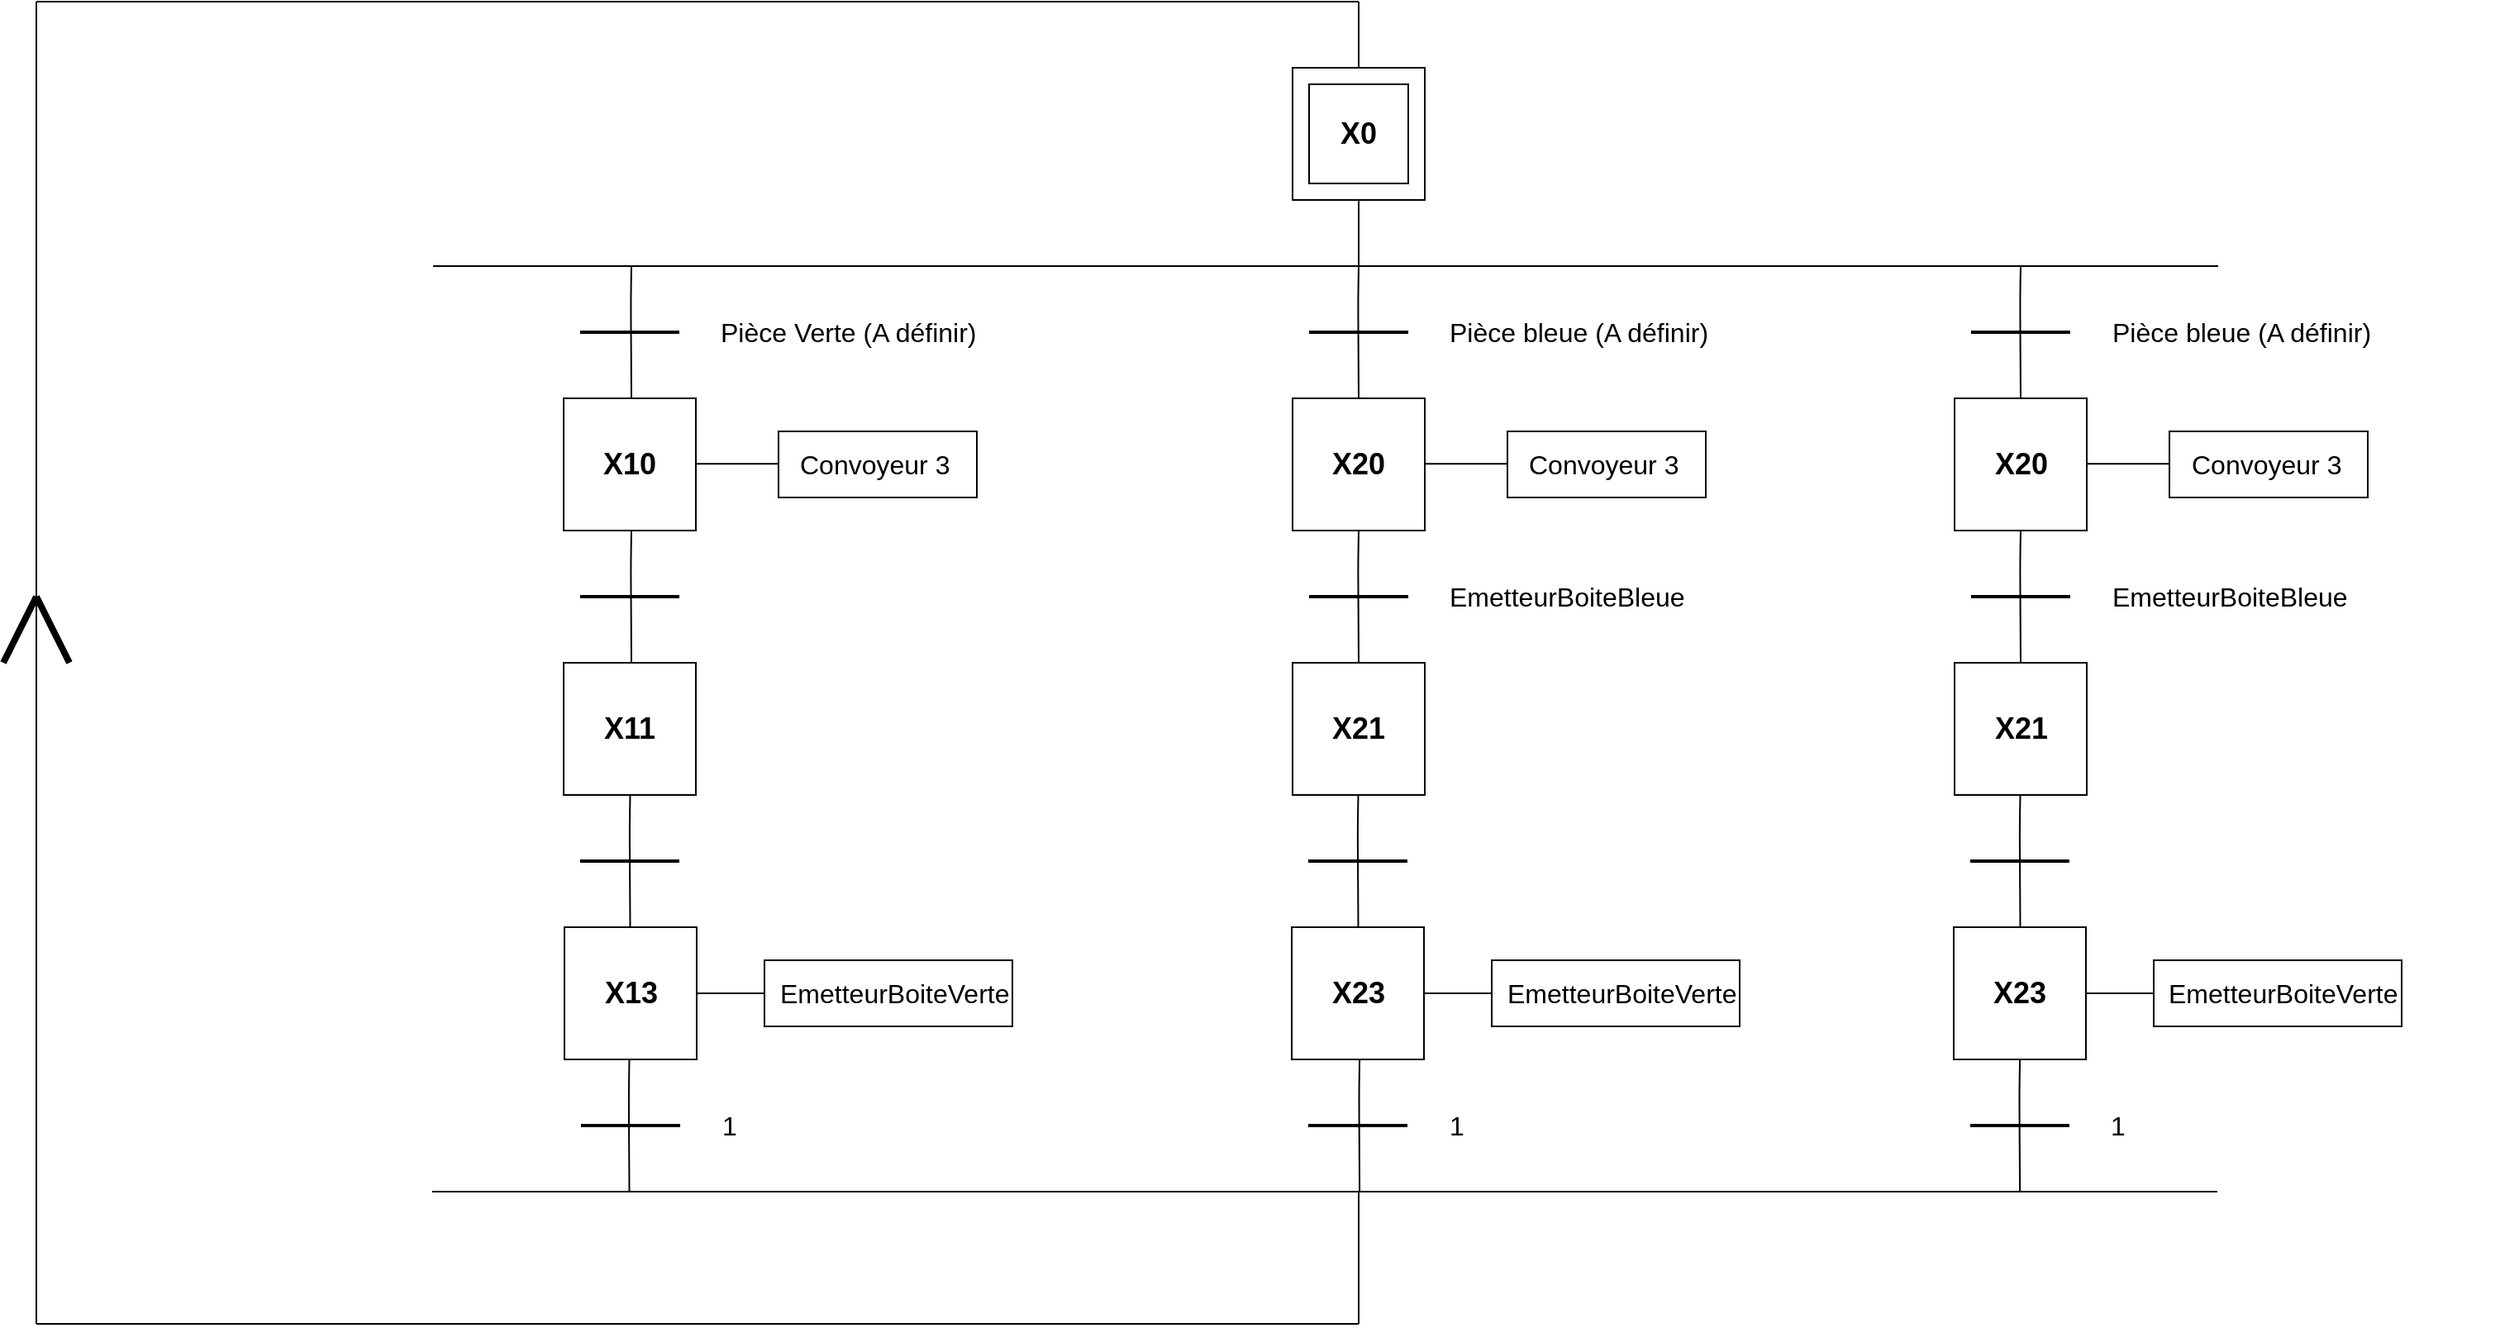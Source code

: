 <mxfile version="12.9.11" type="github"><diagram id="6RGJtID552MHEYvlB7BP" name="Page-1"><mxGraphModel dx="2903" dy="2265" grid="1" gridSize="10" guides="1" tooltips="1" connect="1" arrows="1" fold="1" page="1" pageScale="1" pageWidth="827" pageHeight="1169" math="0" shadow="0"><root><object label="" id="0"><mxCell/></object><mxCell id="1" parent="0"/><mxCell id="uFdm-P2WvE3M775zOYVF-7" value="" style="rounded=0;whiteSpace=wrap;html=1;fillColor=none;gradientColor=none;" parent="1" vertex="1"><mxGeometry x="9.0" y="-860" width="120" height="40" as="geometry"/></mxCell><mxCell id="pG-HJHoj7xEh51rD5Gyk-8" value="" style="group" parent="1" vertex="1" connectable="0"><mxGeometry x="320" y="-1080" width="80" height="80" as="geometry"/></mxCell><mxCell id="pG-HJHoj7xEh51rD5Gyk-7" value="" style="whiteSpace=wrap;html=1;aspect=fixed;" parent="pG-HJHoj7xEh51rD5Gyk-8" vertex="1"><mxGeometry width="80" height="80" as="geometry"/></mxCell><mxCell id="pG-HJHoj7xEh51rD5Gyk-1" value="" style="whiteSpace=wrap;html=1;aspect=fixed;" parent="pG-HJHoj7xEh51rD5Gyk-8" vertex="1"><mxGeometry x="10" y="10" width="60" height="60" as="geometry"/></mxCell><mxCell id="pG-HJHoj7xEh51rD5Gyk-20" value="&lt;font size=&quot;1&quot;&gt;&lt;b style=&quot;font-size: 18px&quot;&gt;X0&lt;/b&gt;&lt;/font&gt;" style="text;html=1;strokeColor=none;fillColor=none;align=center;verticalAlign=middle;whiteSpace=wrap;rounded=0;" parent="pG-HJHoj7xEh51rD5Gyk-8" vertex="1"><mxGeometry x="20" y="30" width="40" height="20" as="geometry"/></mxCell><mxCell id="pG-HJHoj7xEh51rD5Gyk-28" value="" style="endArrow=none;html=1;strokeWidth=1;exitX=0.5;exitY=0;exitDx=0;exitDy=0;" parent="1" source="pG-HJHoj7xEh51rD5Gyk-7" edge="1"><mxGeometry width="50" height="50" relative="1" as="geometry"><mxPoint x="362" y="-1090" as="sourcePoint"/><mxPoint x="360" y="-1120" as="targetPoint"/></mxGeometry></mxCell><mxCell id="pG-HJHoj7xEh51rD5Gyk-30" value="" style="endArrow=none;html=1;strokeWidth=1;" parent="1" edge="1"><mxGeometry width="50" height="50" relative="1" as="geometry"><mxPoint x="-440" y="-1120" as="sourcePoint"/><mxPoint x="360" y="-1120" as="targetPoint"/></mxGeometry></mxCell><mxCell id="pG-HJHoj7xEh51rD5Gyk-56" value="" style="endArrow=none;html=1;strokeWidth=1;entryX=0.5;entryY=1;entryDx=0;entryDy=0;" parent="1" edge="1"><mxGeometry width="50" height="50" relative="1" as="geometry"><mxPoint x="360" y="-960" as="sourcePoint"/><mxPoint x="360" y="-1000" as="targetPoint"/></mxGeometry></mxCell><mxCell id="pG-HJHoj7xEh51rD5Gyk-58" value="" style="endArrow=none;html=1;strokeWidth=1;" parent="1" edge="1"><mxGeometry width="50" height="50" relative="1" as="geometry"><mxPoint x="-200" y="-960" as="sourcePoint"/><mxPoint x="880" y="-960" as="targetPoint"/></mxGeometry></mxCell><mxCell id="pG-HJHoj7xEh51rD5Gyk-59" value="" style="endArrow=none;html=1;entryX=0.5;entryY=1;entryDx=0;entryDy=0;exitX=0.5;exitY=0;exitDx=0;exitDy=0;" parent="1" edge="1"><mxGeometry width="50" height="50" relative="1" as="geometry"><mxPoint x="-80" y="-880" as="sourcePoint"/><mxPoint x="-80" y="-960" as="targetPoint"/><Array as="points"><mxPoint x="-80.34" y="-940"/></Array></mxGeometry></mxCell><mxCell id="pG-HJHoj7xEh51rD5Gyk-60" value="" style="whiteSpace=wrap;html=1;aspect=fixed;" parent="1" vertex="1"><mxGeometry x="-121.0" y="-880" width="80" height="80" as="geometry"/></mxCell><mxCell id="pG-HJHoj7xEh51rD5Gyk-61" value="" style="endArrow=none;html=1;strokeWidth=2;" parent="1" edge="1"><mxGeometry width="50" height="50" relative="1" as="geometry"><mxPoint x="-111" y="-920" as="sourcePoint"/><mxPoint x="-51" y="-920" as="targetPoint"/></mxGeometry></mxCell><mxCell id="pG-HJHoj7xEh51rD5Gyk-62" value="" style="endArrow=none;html=1;entryX=0.5;entryY=1;entryDx=0;entryDy=0;exitX=0.5;exitY=0;exitDx=0;exitDy=0;" parent="1" edge="1"><mxGeometry width="50" height="50" relative="1" as="geometry"><mxPoint x="-80" y="-720" as="sourcePoint"/><mxPoint x="-80" y="-800" as="targetPoint"/><Array as="points"><mxPoint x="-80.34" y="-780"/></Array></mxGeometry></mxCell><mxCell id="pG-HJHoj7xEh51rD5Gyk-63" value="" style="whiteSpace=wrap;html=1;aspect=fixed;" parent="1" vertex="1"><mxGeometry x="-121.0" y="-720" width="80" height="80" as="geometry"/></mxCell><mxCell id="pG-HJHoj7xEh51rD5Gyk-64" value="" style="endArrow=none;html=1;strokeWidth=2;" parent="1" edge="1"><mxGeometry width="50" height="50" relative="1" as="geometry"><mxPoint x="-111" y="-760" as="sourcePoint"/><mxPoint x="-51" y="-760" as="targetPoint"/></mxGeometry></mxCell><mxCell id="pG-HJHoj7xEh51rD5Gyk-65" value="&lt;font size=&quot;1&quot;&gt;&lt;b style=&quot;font-size: 18px&quot;&gt;X10&lt;/b&gt;&lt;/font&gt;" style="text;html=1;strokeColor=none;fillColor=none;align=center;verticalAlign=middle;whiteSpace=wrap;rounded=0;" parent="1" vertex="1"><mxGeometry x="-101" y="-850" width="40" height="20" as="geometry"/></mxCell><mxCell id="pG-HJHoj7xEh51rD5Gyk-66" value="&lt;font size=&quot;1&quot;&gt;&lt;b style=&quot;font-size: 18px&quot;&gt;X11&lt;/b&gt;&lt;/font&gt;" style="text;html=1;strokeColor=none;fillColor=none;align=center;verticalAlign=middle;whiteSpace=wrap;rounded=0;" parent="1" vertex="1"><mxGeometry x="-101" y="-690" width="40" height="20" as="geometry"/></mxCell><mxCell id="pG-HJHoj7xEh51rD5Gyk-67" value="&lt;font style=&quot;font-size: 16px&quot;&gt;Pièce Verte (A définir)&lt;/font&gt;" style="text;html=1;strokeColor=none;fillColor=none;align=left;verticalAlign=middle;whiteSpace=wrap;rounded=0;" parent="1" vertex="1"><mxGeometry x="-28" y="-930" width="188" height="20" as="geometry"/></mxCell><mxCell id="pG-HJHoj7xEh51rD5Gyk-68" value="" style="endArrow=none;html=1;strokeWidth=1;" parent="1" edge="1"><mxGeometry width="50" height="50" relative="1" as="geometry"><mxPoint x="-41" y="-840.34" as="sourcePoint"/><mxPoint x="9" y="-840.34" as="targetPoint"/></mxGeometry></mxCell><mxCell id="pG-HJHoj7xEh51rD5Gyk-70" value="" style="endArrow=none;html=1;entryX=0.5;entryY=1;entryDx=0;entryDy=0;exitX=0.5;exitY=0;exitDx=0;exitDy=0;" parent="1" source="pG-HJHoj7xEh51rD5Gyk-71" edge="1"><mxGeometry width="50" height="50" relative="1" as="geometry"><mxPoint x="360" y="-920" as="sourcePoint"/><mxPoint x="360" y="-960" as="targetPoint"/><Array as="points"><mxPoint x="359.66" y="-940"/></Array></mxGeometry></mxCell><mxCell id="pG-HJHoj7xEh51rD5Gyk-71" value="" style="whiteSpace=wrap;html=1;aspect=fixed;" parent="1" vertex="1"><mxGeometry x="320.0" y="-880" width="80" height="80" as="geometry"/></mxCell><mxCell id="pG-HJHoj7xEh51rD5Gyk-72" value="" style="endArrow=none;html=1;strokeWidth=2;" parent="1" edge="1"><mxGeometry width="50" height="50" relative="1" as="geometry"><mxPoint x="330" y="-920" as="sourcePoint"/><mxPoint x="390" y="-920" as="targetPoint"/></mxGeometry></mxCell><mxCell id="pG-HJHoj7xEh51rD5Gyk-73" value="" style="endArrow=none;html=1;entryX=0.5;entryY=1;entryDx=0;entryDy=0;exitX=0.5;exitY=0;exitDx=0;exitDy=0;" parent="1" source="pG-HJHoj7xEh51rD5Gyk-74" edge="1"><mxGeometry width="50" height="50" relative="1" as="geometry"><mxPoint x="360" y="-760" as="sourcePoint"/><mxPoint x="360" y="-800" as="targetPoint"/><Array as="points"><mxPoint x="359.66" y="-780"/></Array></mxGeometry></mxCell><mxCell id="pG-HJHoj7xEh51rD5Gyk-74" value="" style="whiteSpace=wrap;html=1;aspect=fixed;" parent="1" vertex="1"><mxGeometry x="320.0" y="-720" width="80" height="80" as="geometry"/></mxCell><mxCell id="pG-HJHoj7xEh51rD5Gyk-75" value="" style="endArrow=none;html=1;strokeWidth=2;" parent="1" edge="1"><mxGeometry width="50" height="50" relative="1" as="geometry"><mxPoint x="330" y="-760" as="sourcePoint"/><mxPoint x="390" y="-760" as="targetPoint"/></mxGeometry></mxCell><mxCell id="pG-HJHoj7xEh51rD5Gyk-76" value="&lt;font size=&quot;1&quot;&gt;&lt;b style=&quot;font-size: 18px&quot;&gt;X20&lt;/b&gt;&lt;/font&gt;" style="text;html=1;strokeColor=none;fillColor=none;align=center;verticalAlign=middle;whiteSpace=wrap;rounded=0;" parent="1" vertex="1"><mxGeometry x="340" y="-850" width="40" height="20" as="geometry"/></mxCell><mxCell id="pG-HJHoj7xEh51rD5Gyk-77" value="&lt;font size=&quot;1&quot;&gt;&lt;b style=&quot;font-size: 18px&quot;&gt;X21&lt;/b&gt;&lt;/font&gt;" style="text;html=1;strokeColor=none;fillColor=none;align=center;verticalAlign=middle;whiteSpace=wrap;rounded=0;" parent="1" vertex="1"><mxGeometry x="340" y="-690" width="40" height="20" as="geometry"/></mxCell><mxCell id="pG-HJHoj7xEh51rD5Gyk-78" value="&lt;font style=&quot;font-size: 16px&quot;&gt;Pièce bleue (A définir)&lt;br&gt;&lt;/font&gt;" style="text;html=1;strokeColor=none;fillColor=none;align=left;verticalAlign=middle;whiteSpace=wrap;rounded=0;" parent="1" vertex="1"><mxGeometry x="413" y="-930" width="236" height="20" as="geometry"/></mxCell><mxCell id="pG-HJHoj7xEh51rD5Gyk-79" value="" style="endArrow=none;html=1;strokeWidth=1;" parent="1" edge="1"><mxGeometry width="50" height="50" relative="1" as="geometry"><mxPoint x="400" y="-840.34" as="sourcePoint"/><mxPoint x="450" y="-840.34" as="targetPoint"/></mxGeometry></mxCell><mxCell id="pG-HJHoj7xEh51rD5Gyk-80" value="&lt;font style=&quot;font-size: 16px&quot;&gt;EmetteurBoiteBleue&lt;br&gt;&lt;/font&gt;" style="text;html=1;strokeColor=none;fillColor=none;align=left;verticalAlign=middle;whiteSpace=wrap;rounded=0;" parent="1" vertex="1"><mxGeometry x="413" y="-770" width="236" height="20" as="geometry"/></mxCell><mxCell id="pG-HJHoj7xEh51rD5Gyk-81" value="" style="endArrow=none;html=1;strokeWidth=1;" parent="1" edge="1"><mxGeometry width="50" height="50" relative="1" as="geometry"><mxPoint x="-440" y="-320" as="sourcePoint"/><mxPoint x="-440" y="-1120" as="targetPoint"/></mxGeometry></mxCell><mxCell id="pG-HJHoj7xEh51rD5Gyk-82" value="" style="endArrow=none;html=1;strokeWidth=4;" parent="1" edge="1"><mxGeometry width="50" height="50" relative="1" as="geometry"><mxPoint x="-460" y="-720" as="sourcePoint"/><mxPoint x="-440" y="-760" as="targetPoint"/></mxGeometry></mxCell><mxCell id="pG-HJHoj7xEh51rD5Gyk-83" value="" style="endArrow=none;html=1;strokeWidth=4;" parent="1" edge="1"><mxGeometry width="50" height="50" relative="1" as="geometry"><mxPoint x="-420" y="-720" as="sourcePoint"/><mxPoint x="-440" y="-760" as="targetPoint"/></mxGeometry></mxCell><mxCell id="uFdm-P2WvE3M775zOYVF-6" value="&lt;font style=&quot;font-size: 16px&quot;&gt;Convoyeur 3&lt;/font&gt;" style="text;html=1;strokeColor=none;fillColor=none;align=left;verticalAlign=middle;whiteSpace=wrap;rounded=0;" parent="1" vertex="1"><mxGeometry x="20" y="-850" width="100" height="20" as="geometry"/></mxCell><mxCell id="uFdm-P2WvE3M775zOYVF-46" value="" style="endArrow=none;html=1;strokeWidth=1;" parent="1" edge="1"><mxGeometry width="50" height="50" relative="1" as="geometry"><mxPoint x="-200.5" y="-400" as="sourcePoint"/><mxPoint x="879.5" y="-400" as="targetPoint"/></mxGeometry></mxCell><mxCell id="uFdm-P2WvE3M775zOYVF-75" value="&lt;font style=&quot;font-size: 16px&quot;&gt;&lt;br&gt;&lt;/font&gt;" style="text;html=1;strokeColor=none;fillColor=none;align=left;verticalAlign=middle;whiteSpace=wrap;rounded=0;" parent="1" vertex="1"><mxGeometry x="412.5" y="-450" width="106" height="20" as="geometry"/></mxCell><mxCell id="Xxqxk4Q40JCaoxF1TCv4-13" value="" style="rounded=0;whiteSpace=wrap;html=1;fillColor=none;gradientColor=none;" parent="1" vertex="1"><mxGeometry x="450.0" y="-860" width="120" height="40" as="geometry"/></mxCell><mxCell id="Xxqxk4Q40JCaoxF1TCv4-14" value="&lt;font style=&quot;font-size: 16px&quot;&gt;Convoyeur 3&lt;/font&gt;" style="text;html=1;strokeColor=none;fillColor=none;align=left;verticalAlign=middle;whiteSpace=wrap;rounded=0;" parent="1" vertex="1"><mxGeometry x="461" y="-850" width="100" height="20" as="geometry"/></mxCell><mxCell id="Xxqxk4Q40JCaoxF1TCv4-51" value="" style="whiteSpace=wrap;html=1;aspect=fixed;" parent="1" vertex="1"><mxGeometry x="-120.5" y="-560" width="80" height="80" as="geometry"/></mxCell><mxCell id="Xxqxk4Q40JCaoxF1TCv4-52" value="&lt;font size=&quot;1&quot;&gt;&lt;b style=&quot;font-size: 18px&quot;&gt;X13&lt;/b&gt;&lt;/font&gt;" style="text;html=1;strokeColor=none;fillColor=none;align=center;verticalAlign=middle;whiteSpace=wrap;rounded=0;" parent="1" vertex="1"><mxGeometry x="-100.5" y="-530" width="40" height="20" as="geometry"/></mxCell><mxCell id="Xxqxk4Q40JCaoxF1TCv4-53" value="" style="rounded=0;whiteSpace=wrap;html=1;fillColor=none;gradientColor=none;" parent="1" vertex="1"><mxGeometry x="0.5" y="-540" width="150" height="40" as="geometry"/></mxCell><mxCell id="Xxqxk4Q40JCaoxF1TCv4-54" value="&lt;font style=&quot;font-size: 16px&quot;&gt;EmetteurBoiteVerte&lt;/font&gt;" style="text;html=1;strokeColor=none;fillColor=none;align=left;verticalAlign=middle;whiteSpace=wrap;rounded=0;" parent="1" vertex="1"><mxGeometry x="7.5" y="-530" width="140" height="20" as="geometry"/></mxCell><mxCell id="Xxqxk4Q40JCaoxF1TCv4-55" value="" style="endArrow=none;html=1;strokeWidth=1;entryX=0;entryY=0.5;entryDx=0;entryDy=0;exitX=1;exitY=0.5;exitDx=0;exitDy=0;" parent="1" source="Xxqxk4Q40JCaoxF1TCv4-51" target="Xxqxk4Q40JCaoxF1TCv4-53" edge="1"><mxGeometry width="50" height="50" relative="1" as="geometry"><mxPoint x="-40.5" y="-520.5" as="sourcePoint"/><mxPoint x="0.5" y="-521" as="targetPoint"/></mxGeometry></mxCell><mxCell id="Xxqxk4Q40JCaoxF1TCv4-58" value="" style="endArrow=none;html=1;strokeWidth=2;" parent="1" edge="1"><mxGeometry width="50" height="50" relative="1" as="geometry"><mxPoint x="-110.5" y="-440.0" as="sourcePoint"/><mxPoint x="-50.5" y="-440.0" as="targetPoint"/></mxGeometry></mxCell><mxCell id="Xxqxk4Q40JCaoxF1TCv4-59" value="&lt;font style=&quot;font-size: 16px&quot;&gt;1&lt;br&gt;&lt;/font&gt;" style="text;html=1;strokeColor=none;fillColor=none;align=left;verticalAlign=middle;whiteSpace=wrap;rounded=0;" parent="1" vertex="1"><mxGeometry x="-27.5" y="-450" width="128" height="20" as="geometry"/></mxCell><mxCell id="Xxqxk4Q40JCaoxF1TCv4-61" value="" style="whiteSpace=wrap;html=1;aspect=fixed;" parent="1" vertex="1"><mxGeometry x="319.5" y="-560" width="80" height="80" as="geometry"/></mxCell><mxCell id="Xxqxk4Q40JCaoxF1TCv4-62" value="&lt;font size=&quot;1&quot;&gt;&lt;b style=&quot;font-size: 18px&quot;&gt;X23&lt;/b&gt;&lt;/font&gt;" style="text;html=1;strokeColor=none;fillColor=none;align=center;verticalAlign=middle;whiteSpace=wrap;rounded=0;" parent="1" vertex="1"><mxGeometry x="339.5" y="-530" width="40" height="20" as="geometry"/></mxCell><mxCell id="Xxqxk4Q40JCaoxF1TCv4-63" value="" style="rounded=0;whiteSpace=wrap;html=1;fillColor=none;gradientColor=none;" parent="1" vertex="1"><mxGeometry x="440.5" y="-540" width="150" height="40" as="geometry"/></mxCell><mxCell id="Xxqxk4Q40JCaoxF1TCv4-64" value="&lt;font style=&quot;font-size: 16px&quot;&gt;EmetteurBoiteVerte&lt;/font&gt;" style="text;html=1;strokeColor=none;fillColor=none;align=left;verticalAlign=middle;whiteSpace=wrap;rounded=0;" parent="1" vertex="1"><mxGeometry x="447.5" y="-530" width="140" height="20" as="geometry"/></mxCell><mxCell id="Xxqxk4Q40JCaoxF1TCv4-65" value="" style="endArrow=none;html=1;strokeWidth=1;entryX=0;entryY=0.5;entryDx=0;entryDy=0;exitX=1;exitY=0.5;exitDx=0;exitDy=0;" parent="1" source="Xxqxk4Q40JCaoxF1TCv4-61" target="Xxqxk4Q40JCaoxF1TCv4-63" edge="1"><mxGeometry width="50" height="50" relative="1" as="geometry"><mxPoint x="399.5" y="-520.5" as="sourcePoint"/><mxPoint x="440.5" y="-521" as="targetPoint"/></mxGeometry></mxCell><mxCell id="Xxqxk4Q40JCaoxF1TCv4-66" value="" style="endArrow=none;html=1;strokeWidth=2;" parent="1" edge="1"><mxGeometry width="50" height="50" relative="1" as="geometry"><mxPoint x="329.5" y="-440" as="sourcePoint"/><mxPoint x="389.5" y="-440" as="targetPoint"/></mxGeometry></mxCell><mxCell id="Xxqxk4Q40JCaoxF1TCv4-67" value="&lt;font style=&quot;font-size: 16px&quot;&gt;1&lt;br&gt;&lt;/font&gt;" style="text;html=1;strokeColor=none;fillColor=none;align=left;verticalAlign=middle;whiteSpace=wrap;rounded=0;" parent="1" vertex="1"><mxGeometry x="412.5" y="-450" width="128" height="20" as="geometry"/></mxCell><mxCell id="b3lF-4TVhLqoULIirI4z-1" value="" style="endArrow=none;html=1;entryX=0.5;entryY=1;entryDx=0;entryDy=0;exitX=0.5;exitY=0;exitDx=0;exitDy=0;" edge="1" parent="1"><mxGeometry width="50" height="50" relative="1" as="geometry"><mxPoint x="-80.75" y="-560" as="sourcePoint"/><mxPoint x="-80.75" y="-640" as="targetPoint"/><Array as="points"><mxPoint x="-81.09" y="-620"/></Array></mxGeometry></mxCell><mxCell id="b3lF-4TVhLqoULIirI4z-2" value="" style="endArrow=none;html=1;entryX=0.5;entryY=1;entryDx=0;entryDy=0;exitX=0.5;exitY=0;exitDx=0;exitDy=0;" edge="1" parent="1"><mxGeometry width="50" height="50" relative="1" as="geometry"><mxPoint x="-81.25" y="-400.0" as="sourcePoint"/><mxPoint x="-81.25" y="-480" as="targetPoint"/><Array as="points"><mxPoint x="-81.59" y="-460"/></Array></mxGeometry></mxCell><mxCell id="b3lF-4TVhLqoULIirI4z-3" value="" style="endArrow=none;html=1;strokeWidth=2;" edge="1" parent="1"><mxGeometry width="50" height="50" relative="1" as="geometry"><mxPoint x="-111" y="-600.0" as="sourcePoint"/><mxPoint x="-51" y="-600.0" as="targetPoint"/></mxGeometry></mxCell><mxCell id="b3lF-4TVhLqoULIirI4z-5" value="" style="endArrow=none;html=1;entryX=0.5;entryY=1;entryDx=0;entryDy=0;exitX=0.5;exitY=0;exitDx=0;exitDy=0;" edge="1" parent="1"><mxGeometry width="50" height="50" relative="1" as="geometry"><mxPoint x="359.75" y="-560.0" as="sourcePoint"/><mxPoint x="359.75" y="-640" as="targetPoint"/><Array as="points"><mxPoint x="359.41" y="-620"/></Array></mxGeometry></mxCell><mxCell id="b3lF-4TVhLqoULIirI4z-6" value="" style="endArrow=none;html=1;strokeWidth=2;" edge="1" parent="1"><mxGeometry width="50" height="50" relative="1" as="geometry"><mxPoint x="329.5" y="-600.0" as="sourcePoint"/><mxPoint x="389.5" y="-600.0" as="targetPoint"/></mxGeometry></mxCell><mxCell id="b3lF-4TVhLqoULIirI4z-8" value="" style="endArrow=none;html=1;entryX=0.5;entryY=1;entryDx=0;entryDy=0;exitX=0.5;exitY=0;exitDx=0;exitDy=0;" edge="1" parent="1"><mxGeometry width="50" height="50" relative="1" as="geometry"><mxPoint x="360.55" y="-400.0" as="sourcePoint"/><mxPoint x="360.55" y="-480.0" as="targetPoint"/><Array as="points"><mxPoint x="360.21" y="-460"/></Array></mxGeometry></mxCell><mxCell id="b3lF-4TVhLqoULIirI4z-13" value="" style="endArrow=none;html=1;entryX=0.5;entryY=1;entryDx=0;entryDy=0;exitX=0.5;exitY=0;exitDx=0;exitDy=0;" edge="1" parent="1" source="b3lF-4TVhLqoULIirI4z-14"><mxGeometry width="50" height="50" relative="1" as="geometry"><mxPoint x="760.5" y="-920" as="sourcePoint"/><mxPoint x="760.5" y="-960" as="targetPoint"/><Array as="points"><mxPoint x="760.16" y="-940"/></Array></mxGeometry></mxCell><mxCell id="b3lF-4TVhLqoULIirI4z-14" value="" style="whiteSpace=wrap;html=1;aspect=fixed;" vertex="1" parent="1"><mxGeometry x="720.5" y="-880" width="80" height="80" as="geometry"/></mxCell><mxCell id="b3lF-4TVhLqoULIirI4z-15" value="" style="endArrow=none;html=1;strokeWidth=2;" edge="1" parent="1"><mxGeometry width="50" height="50" relative="1" as="geometry"><mxPoint x="730.5" y="-920" as="sourcePoint"/><mxPoint x="790.5" y="-920" as="targetPoint"/></mxGeometry></mxCell><mxCell id="b3lF-4TVhLqoULIirI4z-16" value="" style="endArrow=none;html=1;entryX=0.5;entryY=1;entryDx=0;entryDy=0;exitX=0.5;exitY=0;exitDx=0;exitDy=0;" edge="1" parent="1" source="b3lF-4TVhLqoULIirI4z-17"><mxGeometry width="50" height="50" relative="1" as="geometry"><mxPoint x="760.5" y="-760" as="sourcePoint"/><mxPoint x="760.5" y="-800" as="targetPoint"/><Array as="points"><mxPoint x="760.16" y="-780"/></Array></mxGeometry></mxCell><mxCell id="b3lF-4TVhLqoULIirI4z-17" value="" style="whiteSpace=wrap;html=1;aspect=fixed;" vertex="1" parent="1"><mxGeometry x="720.5" y="-720" width="80" height="80" as="geometry"/></mxCell><mxCell id="b3lF-4TVhLqoULIirI4z-18" value="" style="endArrow=none;html=1;strokeWidth=2;" edge="1" parent="1"><mxGeometry width="50" height="50" relative="1" as="geometry"><mxPoint x="730.5" y="-760" as="sourcePoint"/><mxPoint x="790.5" y="-760" as="targetPoint"/></mxGeometry></mxCell><mxCell id="b3lF-4TVhLqoULIirI4z-19" value="&lt;font size=&quot;1&quot;&gt;&lt;b style=&quot;font-size: 18px&quot;&gt;X20&lt;/b&gt;&lt;/font&gt;" style="text;html=1;strokeColor=none;fillColor=none;align=center;verticalAlign=middle;whiteSpace=wrap;rounded=0;" vertex="1" parent="1"><mxGeometry x="740.5" y="-850" width="40" height="20" as="geometry"/></mxCell><mxCell id="b3lF-4TVhLqoULIirI4z-20" value="&lt;font size=&quot;1&quot;&gt;&lt;b style=&quot;font-size: 18px&quot;&gt;X21&lt;/b&gt;&lt;/font&gt;" style="text;html=1;strokeColor=none;fillColor=none;align=center;verticalAlign=middle;whiteSpace=wrap;rounded=0;" vertex="1" parent="1"><mxGeometry x="740.5" y="-690" width="40" height="20" as="geometry"/></mxCell><mxCell id="b3lF-4TVhLqoULIirI4z-21" value="&lt;font style=&quot;font-size: 16px&quot;&gt;Pièce bleue (A définir)&lt;br&gt;&lt;/font&gt;" style="text;html=1;strokeColor=none;fillColor=none;align=left;verticalAlign=middle;whiteSpace=wrap;rounded=0;" vertex="1" parent="1"><mxGeometry x="813.5" y="-930" width="236" height="20" as="geometry"/></mxCell><mxCell id="b3lF-4TVhLqoULIirI4z-22" value="" style="endArrow=none;html=1;strokeWidth=1;" edge="1" parent="1"><mxGeometry width="50" height="50" relative="1" as="geometry"><mxPoint x="800.5" y="-840.34" as="sourcePoint"/><mxPoint x="850.5" y="-840.34" as="targetPoint"/></mxGeometry></mxCell><mxCell id="b3lF-4TVhLqoULIirI4z-23" value="&lt;font style=&quot;font-size: 16px&quot;&gt;EmetteurBoiteBleue&lt;br&gt;&lt;/font&gt;" style="text;html=1;strokeColor=none;fillColor=none;align=left;verticalAlign=middle;whiteSpace=wrap;rounded=0;" vertex="1" parent="1"><mxGeometry x="813.5" y="-770" width="236" height="20" as="geometry"/></mxCell><mxCell id="b3lF-4TVhLqoULIirI4z-24" value="&lt;font style=&quot;font-size: 16px&quot;&gt;&lt;br&gt;&lt;/font&gt;" style="text;html=1;strokeColor=none;fillColor=none;align=left;verticalAlign=middle;whiteSpace=wrap;rounded=0;" vertex="1" parent="1"><mxGeometry x="813" y="-450" width="106" height="20" as="geometry"/></mxCell><mxCell id="b3lF-4TVhLqoULIirI4z-25" value="" style="rounded=0;whiteSpace=wrap;html=1;fillColor=none;gradientColor=none;" vertex="1" parent="1"><mxGeometry x="850.5" y="-860" width="120" height="40" as="geometry"/></mxCell><mxCell id="b3lF-4TVhLqoULIirI4z-26" value="&lt;font style=&quot;font-size: 16px&quot;&gt;Convoyeur 3&lt;/font&gt;" style="text;html=1;strokeColor=none;fillColor=none;align=left;verticalAlign=middle;whiteSpace=wrap;rounded=0;" vertex="1" parent="1"><mxGeometry x="861.5" y="-850" width="100" height="20" as="geometry"/></mxCell><mxCell id="b3lF-4TVhLqoULIirI4z-27" value="" style="whiteSpace=wrap;html=1;aspect=fixed;" vertex="1" parent="1"><mxGeometry x="720" y="-560" width="80" height="80" as="geometry"/></mxCell><mxCell id="b3lF-4TVhLqoULIirI4z-28" value="&lt;font size=&quot;1&quot;&gt;&lt;b style=&quot;font-size: 18px&quot;&gt;X23&lt;/b&gt;&lt;/font&gt;" style="text;html=1;strokeColor=none;fillColor=none;align=center;verticalAlign=middle;whiteSpace=wrap;rounded=0;" vertex="1" parent="1"><mxGeometry x="740" y="-530" width="40" height="20" as="geometry"/></mxCell><mxCell id="b3lF-4TVhLqoULIirI4z-29" value="" style="rounded=0;whiteSpace=wrap;html=1;fillColor=none;gradientColor=none;" vertex="1" parent="1"><mxGeometry x="841" y="-540" width="150" height="40" as="geometry"/></mxCell><mxCell id="b3lF-4TVhLqoULIirI4z-30" value="&lt;font style=&quot;font-size: 16px&quot;&gt;EmetteurBoiteVerte&lt;/font&gt;" style="text;html=1;strokeColor=none;fillColor=none;align=left;verticalAlign=middle;whiteSpace=wrap;rounded=0;" vertex="1" parent="1"><mxGeometry x="848" y="-530" width="140" height="20" as="geometry"/></mxCell><mxCell id="b3lF-4TVhLqoULIirI4z-31" value="" style="endArrow=none;html=1;strokeWidth=1;entryX=0;entryY=0.5;entryDx=0;entryDy=0;exitX=1;exitY=0.5;exitDx=0;exitDy=0;" edge="1" parent="1" source="b3lF-4TVhLqoULIirI4z-27" target="b3lF-4TVhLqoULIirI4z-29"><mxGeometry width="50" height="50" relative="1" as="geometry"><mxPoint x="800" y="-520.5" as="sourcePoint"/><mxPoint x="841" y="-521" as="targetPoint"/></mxGeometry></mxCell><mxCell id="b3lF-4TVhLqoULIirI4z-32" value="" style="endArrow=none;html=1;strokeWidth=2;" edge="1" parent="1"><mxGeometry width="50" height="50" relative="1" as="geometry"><mxPoint x="730" y="-440" as="sourcePoint"/><mxPoint x="790" y="-440" as="targetPoint"/></mxGeometry></mxCell><mxCell id="b3lF-4TVhLqoULIirI4z-33" value="&lt;font style=&quot;font-size: 16px&quot;&gt;1&lt;br&gt;&lt;/font&gt;" style="text;html=1;strokeColor=none;fillColor=none;align=left;verticalAlign=middle;whiteSpace=wrap;rounded=0;" vertex="1" parent="1"><mxGeometry x="813" y="-450" width="128" height="20" as="geometry"/></mxCell><mxCell id="b3lF-4TVhLqoULIirI4z-34" value="" style="endArrow=none;html=1;entryX=0.5;entryY=1;entryDx=0;entryDy=0;exitX=0.5;exitY=0;exitDx=0;exitDy=0;" edge="1" parent="1"><mxGeometry width="50" height="50" relative="1" as="geometry"><mxPoint x="760.25" y="-560.0" as="sourcePoint"/><mxPoint x="760.25" y="-640" as="targetPoint"/><Array as="points"><mxPoint x="759.91" y="-620"/></Array></mxGeometry></mxCell><mxCell id="b3lF-4TVhLqoULIirI4z-35" value="" style="endArrow=none;html=1;strokeWidth=2;" edge="1" parent="1"><mxGeometry width="50" height="50" relative="1" as="geometry"><mxPoint x="730" y="-600.0" as="sourcePoint"/><mxPoint x="790" y="-600.0" as="targetPoint"/></mxGeometry></mxCell><mxCell id="b3lF-4TVhLqoULIirI4z-36" value="" style="endArrow=none;html=1;entryX=0.5;entryY=1;entryDx=0;entryDy=0;exitX=0.5;exitY=0;exitDx=0;exitDy=0;" edge="1" parent="1"><mxGeometry width="50" height="50" relative="1" as="geometry"><mxPoint x="760.05" y="-400" as="sourcePoint"/><mxPoint x="760.05" y="-480" as="targetPoint"/><Array as="points"><mxPoint x="759.71" y="-460"/></Array></mxGeometry></mxCell><mxCell id="b3lF-4TVhLqoULIirI4z-39" value="" style="endArrow=none;html=1;" edge="1" parent="1"><mxGeometry width="50" height="50" relative="1" as="geometry"><mxPoint x="-440" y="-320" as="sourcePoint"/><mxPoint x="360" y="-320" as="targetPoint"/></mxGeometry></mxCell><mxCell id="b3lF-4TVhLqoULIirI4z-40" value="" style="endArrow=none;html=1;" edge="1" parent="1"><mxGeometry width="50" height="50" relative="1" as="geometry"><mxPoint x="360" y="-320" as="sourcePoint"/><mxPoint x="360" y="-400" as="targetPoint"/></mxGeometry></mxCell></root></mxGraphModel></diagram></mxfile>